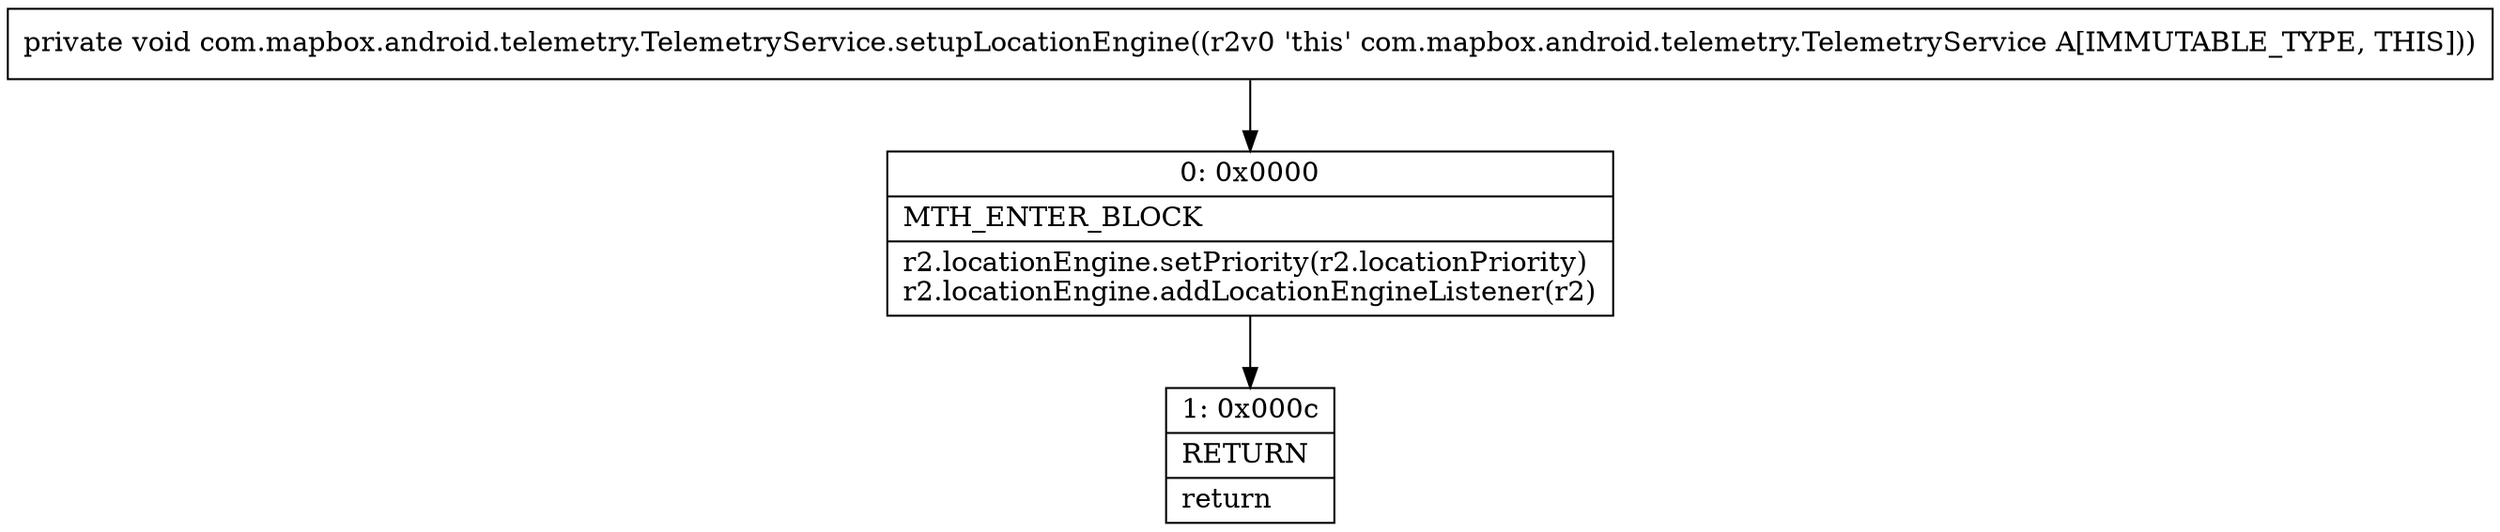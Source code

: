 digraph "CFG forcom.mapbox.android.telemetry.TelemetryService.setupLocationEngine()V" {
Node_0 [shape=record,label="{0\:\ 0x0000|MTH_ENTER_BLOCK\l|r2.locationEngine.setPriority(r2.locationPriority)\lr2.locationEngine.addLocationEngineListener(r2)\l}"];
Node_1 [shape=record,label="{1\:\ 0x000c|RETURN\l|return\l}"];
MethodNode[shape=record,label="{private void com.mapbox.android.telemetry.TelemetryService.setupLocationEngine((r2v0 'this' com.mapbox.android.telemetry.TelemetryService A[IMMUTABLE_TYPE, THIS])) }"];
MethodNode -> Node_0;
Node_0 -> Node_1;
}

